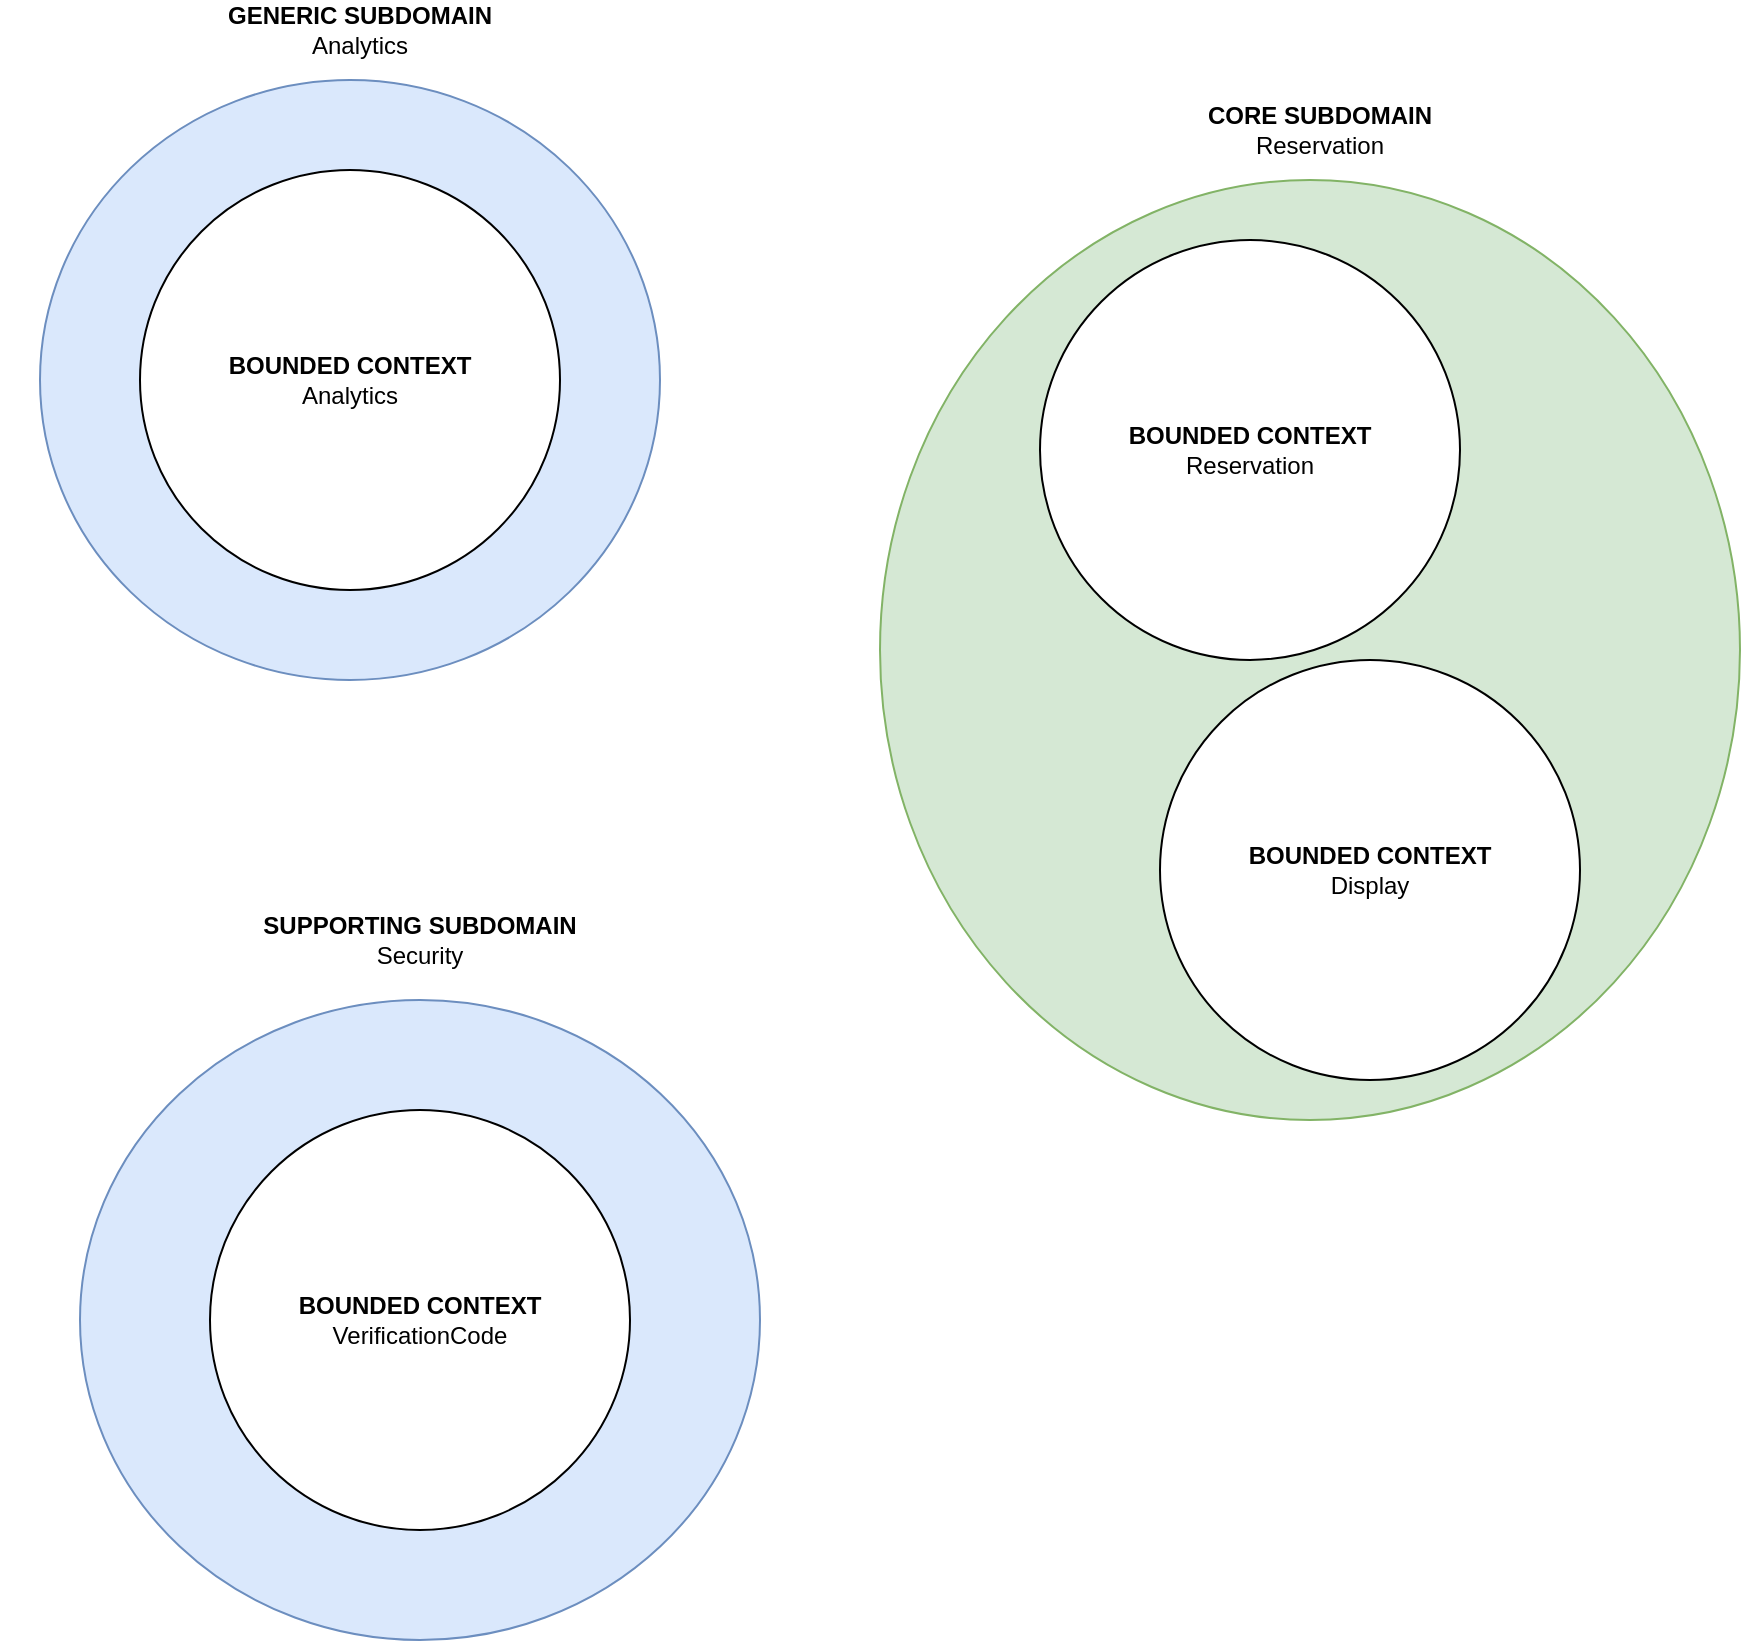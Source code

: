 <mxfile version="20.3.0" type="device"><diagram id="TAoUqO1iwL_giexddwP7" name="Page-1"><mxGraphModel dx="1298" dy="892" grid="1" gridSize="10" guides="1" tooltips="1" connect="1" arrows="1" fold="1" page="1" pageScale="1" pageWidth="827" pageHeight="1169" math="0" shadow="0"><root><mxCell id="0"/><mxCell id="1" parent="0"/><mxCell id="ROPQJa-gJyhhK6ZfR0M1-1" value="" style="ellipse;whiteSpace=wrap;html=1;fillColor=#d5e8d4;strokeColor=#82b366;" parent="1" vertex="1"><mxGeometry x="580" y="200" width="430" height="470" as="geometry"/></mxCell><mxCell id="ROPQJa-gJyhhK6ZfR0M1-2" value="" style="ellipse;whiteSpace=wrap;html=1;fillColor=#dae8fc;strokeColor=#6c8ebf;" parent="1" vertex="1"><mxGeometry x="180" y="610" width="340" height="320" as="geometry"/></mxCell><mxCell id="ROPQJa-gJyhhK6ZfR0M1-3" value="" style="ellipse;whiteSpace=wrap;html=1;fillColor=#dae8fc;strokeColor=#6c8ebf;" parent="1" vertex="1"><mxGeometry x="160" y="150" width="310" height="300" as="geometry"/></mxCell><mxCell id="ROPQJa-gJyhhK6ZfR0M1-4" value="&lt;b&gt;CORE SUBDOMAIN&lt;/b&gt;&lt;br&gt;Reservation" style="text;html=1;strokeColor=none;fillColor=none;align=center;verticalAlign=middle;whiteSpace=wrap;rounded=0;" parent="1" vertex="1"><mxGeometry x="580" y="160" width="440" height="30" as="geometry"/></mxCell><mxCell id="ROPQJa-gJyhhK6ZfR0M1-5" value="&lt;b&gt;GENERIC SUBDOMAIN&lt;/b&gt;&lt;br&gt;Analytics" style="text;html=1;strokeColor=none;fillColor=none;align=center;verticalAlign=middle;whiteSpace=wrap;rounded=0;" parent="1" vertex="1"><mxGeometry x="140" y="110" width="360" height="30" as="geometry"/></mxCell><mxCell id="ROPQJa-gJyhhK6ZfR0M1-6" value="&lt;b&gt;SUPPORTING SUBDOMAIN&lt;/b&gt;&lt;br&gt;Security" style="text;html=1;strokeColor=none;fillColor=none;align=center;verticalAlign=middle;whiteSpace=wrap;rounded=0;" parent="1" vertex="1"><mxGeometry x="150" y="565" width="400" height="30" as="geometry"/></mxCell><mxCell id="ROPQJa-gJyhhK6ZfR0M1-7" value="&lt;b&gt;BOUNDED CONTEXT&lt;/b&gt;&lt;br&gt;Analytics" style="ellipse;whiteSpace=wrap;html=1;" parent="1" vertex="1"><mxGeometry x="210" y="195" width="210" height="210" as="geometry"/></mxCell><mxCell id="ROPQJa-gJyhhK6ZfR0M1-8" value="&lt;b&gt;BOUNDED CONTEXT&lt;/b&gt;&lt;br&gt;VerificationCode" style="ellipse;whiteSpace=wrap;html=1;" parent="1" vertex="1"><mxGeometry x="245" y="665" width="210" height="210" as="geometry"/></mxCell><mxCell id="ROPQJa-gJyhhK6ZfR0M1-9" value="&lt;b&gt;BOUNDED CONTEXT&lt;/b&gt;&lt;br&gt;Display" style="ellipse;whiteSpace=wrap;html=1;" parent="1" vertex="1"><mxGeometry x="720" y="440" width="210" height="210" as="geometry"/></mxCell><mxCell id="ROPQJa-gJyhhK6ZfR0M1-10" value="&lt;b&gt;BOUNDED CONTEXT&lt;/b&gt;&lt;br&gt;Reservation" style="ellipse;whiteSpace=wrap;html=1;" parent="1" vertex="1"><mxGeometry x="660" y="230" width="210" height="210" as="geometry"/></mxCell></root></mxGraphModel></diagram></mxfile>
